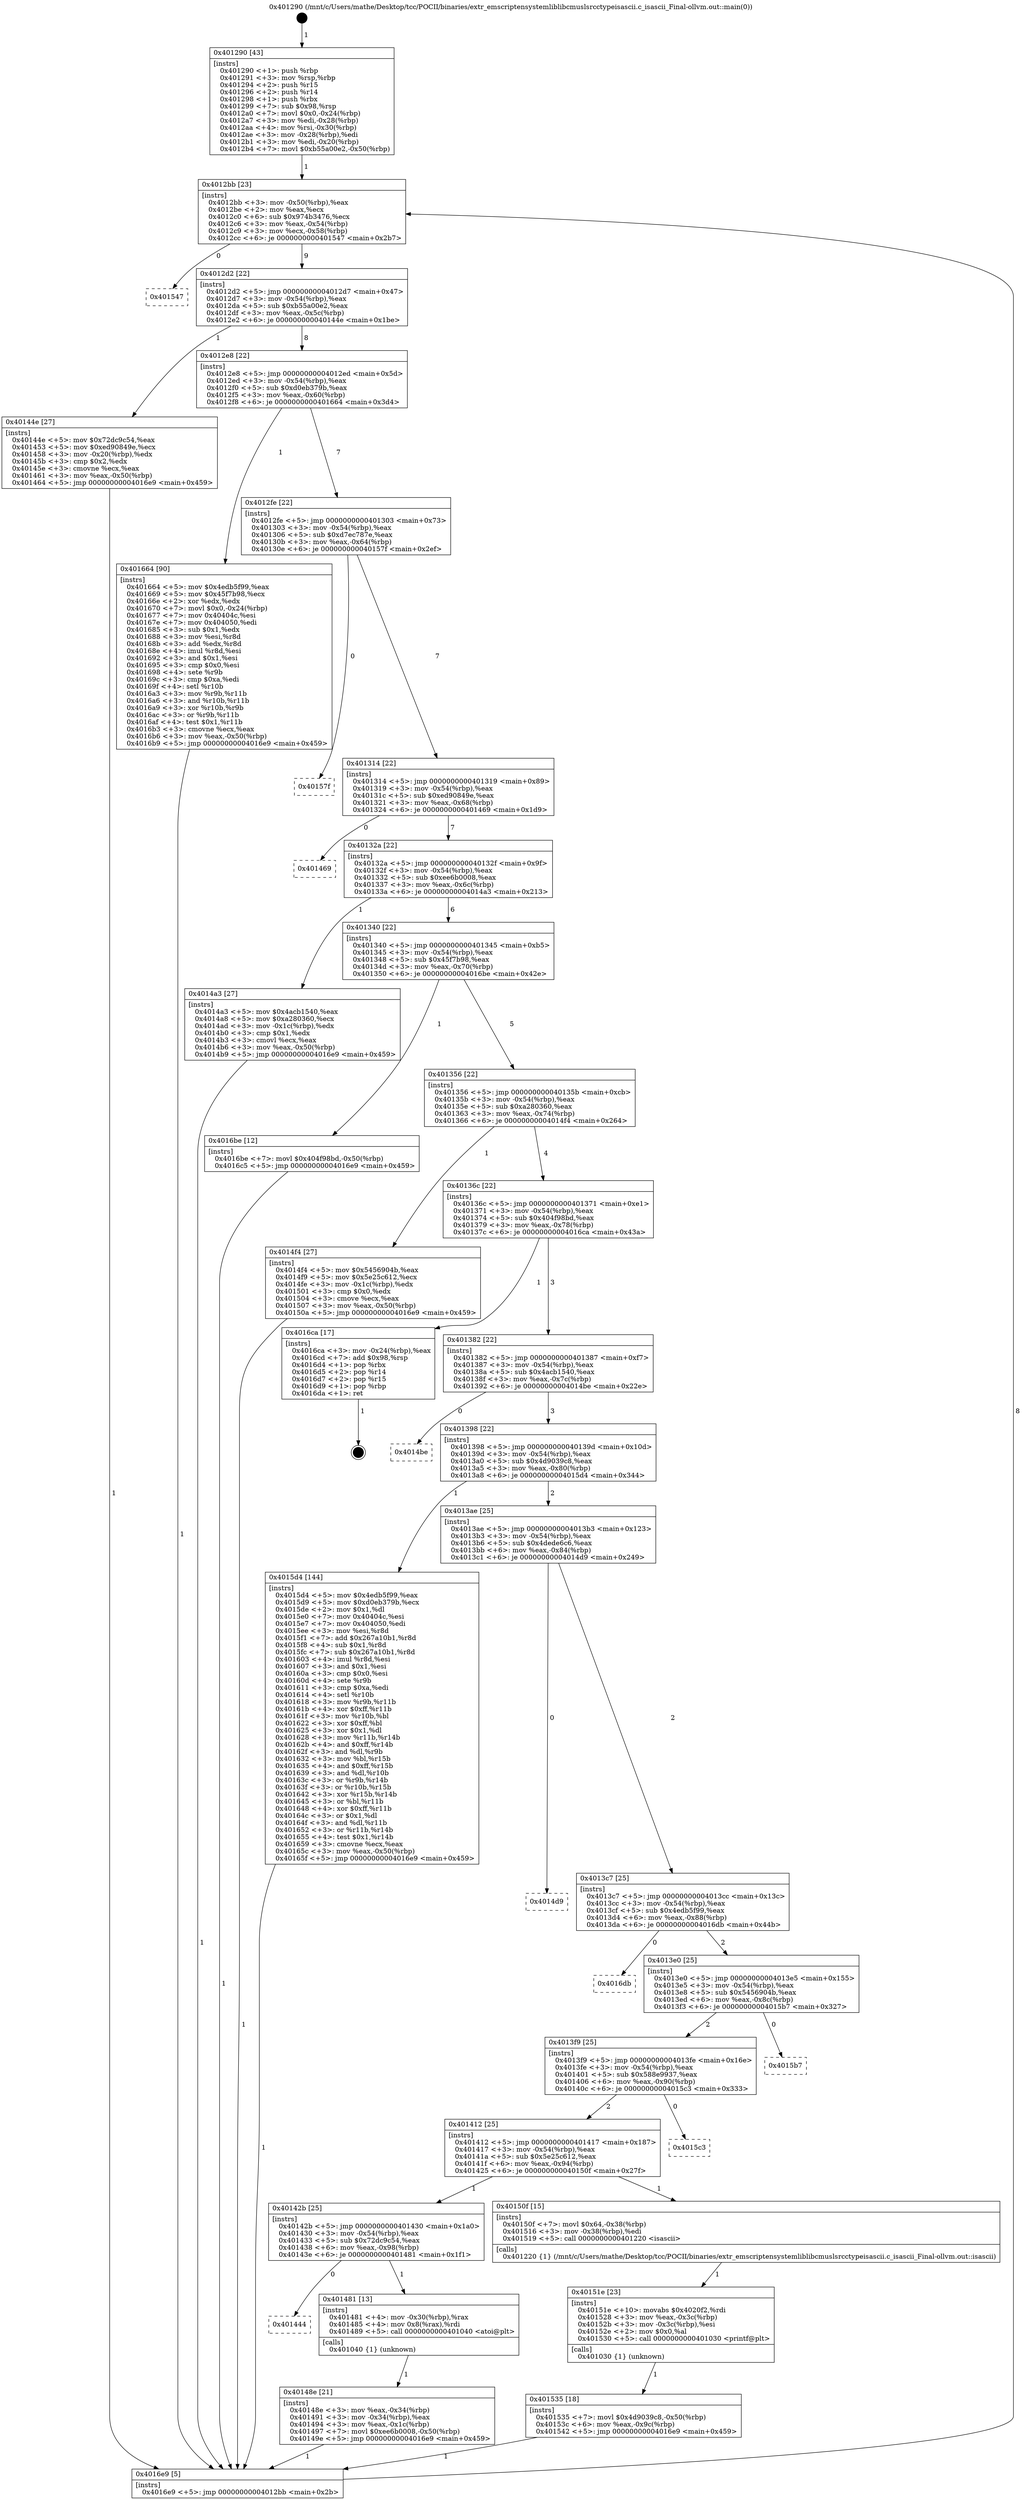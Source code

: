 digraph "0x401290" {
  label = "0x401290 (/mnt/c/Users/mathe/Desktop/tcc/POCII/binaries/extr_emscriptensystemliblibcmuslsrcctypeisascii.c_isascii_Final-ollvm.out::main(0))"
  labelloc = "t"
  node[shape=record]

  Entry [label="",width=0.3,height=0.3,shape=circle,fillcolor=black,style=filled]
  "0x4012bb" [label="{
     0x4012bb [23]\l
     | [instrs]\l
     &nbsp;&nbsp;0x4012bb \<+3\>: mov -0x50(%rbp),%eax\l
     &nbsp;&nbsp;0x4012be \<+2\>: mov %eax,%ecx\l
     &nbsp;&nbsp;0x4012c0 \<+6\>: sub $0x974b3476,%ecx\l
     &nbsp;&nbsp;0x4012c6 \<+3\>: mov %eax,-0x54(%rbp)\l
     &nbsp;&nbsp;0x4012c9 \<+3\>: mov %ecx,-0x58(%rbp)\l
     &nbsp;&nbsp;0x4012cc \<+6\>: je 0000000000401547 \<main+0x2b7\>\l
  }"]
  "0x401547" [label="{
     0x401547\l
  }", style=dashed]
  "0x4012d2" [label="{
     0x4012d2 [22]\l
     | [instrs]\l
     &nbsp;&nbsp;0x4012d2 \<+5\>: jmp 00000000004012d7 \<main+0x47\>\l
     &nbsp;&nbsp;0x4012d7 \<+3\>: mov -0x54(%rbp),%eax\l
     &nbsp;&nbsp;0x4012da \<+5\>: sub $0xb55a00e2,%eax\l
     &nbsp;&nbsp;0x4012df \<+3\>: mov %eax,-0x5c(%rbp)\l
     &nbsp;&nbsp;0x4012e2 \<+6\>: je 000000000040144e \<main+0x1be\>\l
  }"]
  Exit [label="",width=0.3,height=0.3,shape=circle,fillcolor=black,style=filled,peripheries=2]
  "0x40144e" [label="{
     0x40144e [27]\l
     | [instrs]\l
     &nbsp;&nbsp;0x40144e \<+5\>: mov $0x72dc9c54,%eax\l
     &nbsp;&nbsp;0x401453 \<+5\>: mov $0xed90849e,%ecx\l
     &nbsp;&nbsp;0x401458 \<+3\>: mov -0x20(%rbp),%edx\l
     &nbsp;&nbsp;0x40145b \<+3\>: cmp $0x2,%edx\l
     &nbsp;&nbsp;0x40145e \<+3\>: cmovne %ecx,%eax\l
     &nbsp;&nbsp;0x401461 \<+3\>: mov %eax,-0x50(%rbp)\l
     &nbsp;&nbsp;0x401464 \<+5\>: jmp 00000000004016e9 \<main+0x459\>\l
  }"]
  "0x4012e8" [label="{
     0x4012e8 [22]\l
     | [instrs]\l
     &nbsp;&nbsp;0x4012e8 \<+5\>: jmp 00000000004012ed \<main+0x5d\>\l
     &nbsp;&nbsp;0x4012ed \<+3\>: mov -0x54(%rbp),%eax\l
     &nbsp;&nbsp;0x4012f0 \<+5\>: sub $0xd0eb379b,%eax\l
     &nbsp;&nbsp;0x4012f5 \<+3\>: mov %eax,-0x60(%rbp)\l
     &nbsp;&nbsp;0x4012f8 \<+6\>: je 0000000000401664 \<main+0x3d4\>\l
  }"]
  "0x4016e9" [label="{
     0x4016e9 [5]\l
     | [instrs]\l
     &nbsp;&nbsp;0x4016e9 \<+5\>: jmp 00000000004012bb \<main+0x2b\>\l
  }"]
  "0x401290" [label="{
     0x401290 [43]\l
     | [instrs]\l
     &nbsp;&nbsp;0x401290 \<+1\>: push %rbp\l
     &nbsp;&nbsp;0x401291 \<+3\>: mov %rsp,%rbp\l
     &nbsp;&nbsp;0x401294 \<+2\>: push %r15\l
     &nbsp;&nbsp;0x401296 \<+2\>: push %r14\l
     &nbsp;&nbsp;0x401298 \<+1\>: push %rbx\l
     &nbsp;&nbsp;0x401299 \<+7\>: sub $0x98,%rsp\l
     &nbsp;&nbsp;0x4012a0 \<+7\>: movl $0x0,-0x24(%rbp)\l
     &nbsp;&nbsp;0x4012a7 \<+3\>: mov %edi,-0x28(%rbp)\l
     &nbsp;&nbsp;0x4012aa \<+4\>: mov %rsi,-0x30(%rbp)\l
     &nbsp;&nbsp;0x4012ae \<+3\>: mov -0x28(%rbp),%edi\l
     &nbsp;&nbsp;0x4012b1 \<+3\>: mov %edi,-0x20(%rbp)\l
     &nbsp;&nbsp;0x4012b4 \<+7\>: movl $0xb55a00e2,-0x50(%rbp)\l
  }"]
  "0x401535" [label="{
     0x401535 [18]\l
     | [instrs]\l
     &nbsp;&nbsp;0x401535 \<+7\>: movl $0x4d9039c8,-0x50(%rbp)\l
     &nbsp;&nbsp;0x40153c \<+6\>: mov %eax,-0x9c(%rbp)\l
     &nbsp;&nbsp;0x401542 \<+5\>: jmp 00000000004016e9 \<main+0x459\>\l
  }"]
  "0x401664" [label="{
     0x401664 [90]\l
     | [instrs]\l
     &nbsp;&nbsp;0x401664 \<+5\>: mov $0x4edb5f99,%eax\l
     &nbsp;&nbsp;0x401669 \<+5\>: mov $0x45f7b98,%ecx\l
     &nbsp;&nbsp;0x40166e \<+2\>: xor %edx,%edx\l
     &nbsp;&nbsp;0x401670 \<+7\>: movl $0x0,-0x24(%rbp)\l
     &nbsp;&nbsp;0x401677 \<+7\>: mov 0x40404c,%esi\l
     &nbsp;&nbsp;0x40167e \<+7\>: mov 0x404050,%edi\l
     &nbsp;&nbsp;0x401685 \<+3\>: sub $0x1,%edx\l
     &nbsp;&nbsp;0x401688 \<+3\>: mov %esi,%r8d\l
     &nbsp;&nbsp;0x40168b \<+3\>: add %edx,%r8d\l
     &nbsp;&nbsp;0x40168e \<+4\>: imul %r8d,%esi\l
     &nbsp;&nbsp;0x401692 \<+3\>: and $0x1,%esi\l
     &nbsp;&nbsp;0x401695 \<+3\>: cmp $0x0,%esi\l
     &nbsp;&nbsp;0x401698 \<+4\>: sete %r9b\l
     &nbsp;&nbsp;0x40169c \<+3\>: cmp $0xa,%edi\l
     &nbsp;&nbsp;0x40169f \<+4\>: setl %r10b\l
     &nbsp;&nbsp;0x4016a3 \<+3\>: mov %r9b,%r11b\l
     &nbsp;&nbsp;0x4016a6 \<+3\>: and %r10b,%r11b\l
     &nbsp;&nbsp;0x4016a9 \<+3\>: xor %r10b,%r9b\l
     &nbsp;&nbsp;0x4016ac \<+3\>: or %r9b,%r11b\l
     &nbsp;&nbsp;0x4016af \<+4\>: test $0x1,%r11b\l
     &nbsp;&nbsp;0x4016b3 \<+3\>: cmovne %ecx,%eax\l
     &nbsp;&nbsp;0x4016b6 \<+3\>: mov %eax,-0x50(%rbp)\l
     &nbsp;&nbsp;0x4016b9 \<+5\>: jmp 00000000004016e9 \<main+0x459\>\l
  }"]
  "0x4012fe" [label="{
     0x4012fe [22]\l
     | [instrs]\l
     &nbsp;&nbsp;0x4012fe \<+5\>: jmp 0000000000401303 \<main+0x73\>\l
     &nbsp;&nbsp;0x401303 \<+3\>: mov -0x54(%rbp),%eax\l
     &nbsp;&nbsp;0x401306 \<+5\>: sub $0xd7ec787e,%eax\l
     &nbsp;&nbsp;0x40130b \<+3\>: mov %eax,-0x64(%rbp)\l
     &nbsp;&nbsp;0x40130e \<+6\>: je 000000000040157f \<main+0x2ef\>\l
  }"]
  "0x40151e" [label="{
     0x40151e [23]\l
     | [instrs]\l
     &nbsp;&nbsp;0x40151e \<+10\>: movabs $0x4020f2,%rdi\l
     &nbsp;&nbsp;0x401528 \<+3\>: mov %eax,-0x3c(%rbp)\l
     &nbsp;&nbsp;0x40152b \<+3\>: mov -0x3c(%rbp),%esi\l
     &nbsp;&nbsp;0x40152e \<+2\>: mov $0x0,%al\l
     &nbsp;&nbsp;0x401530 \<+5\>: call 0000000000401030 \<printf@plt\>\l
     | [calls]\l
     &nbsp;&nbsp;0x401030 \{1\} (unknown)\l
  }"]
  "0x40157f" [label="{
     0x40157f\l
  }", style=dashed]
  "0x401314" [label="{
     0x401314 [22]\l
     | [instrs]\l
     &nbsp;&nbsp;0x401314 \<+5\>: jmp 0000000000401319 \<main+0x89\>\l
     &nbsp;&nbsp;0x401319 \<+3\>: mov -0x54(%rbp),%eax\l
     &nbsp;&nbsp;0x40131c \<+5\>: sub $0xed90849e,%eax\l
     &nbsp;&nbsp;0x401321 \<+3\>: mov %eax,-0x68(%rbp)\l
     &nbsp;&nbsp;0x401324 \<+6\>: je 0000000000401469 \<main+0x1d9\>\l
  }"]
  "0x40148e" [label="{
     0x40148e [21]\l
     | [instrs]\l
     &nbsp;&nbsp;0x40148e \<+3\>: mov %eax,-0x34(%rbp)\l
     &nbsp;&nbsp;0x401491 \<+3\>: mov -0x34(%rbp),%eax\l
     &nbsp;&nbsp;0x401494 \<+3\>: mov %eax,-0x1c(%rbp)\l
     &nbsp;&nbsp;0x401497 \<+7\>: movl $0xee6b0008,-0x50(%rbp)\l
     &nbsp;&nbsp;0x40149e \<+5\>: jmp 00000000004016e9 \<main+0x459\>\l
  }"]
  "0x401469" [label="{
     0x401469\l
  }", style=dashed]
  "0x40132a" [label="{
     0x40132a [22]\l
     | [instrs]\l
     &nbsp;&nbsp;0x40132a \<+5\>: jmp 000000000040132f \<main+0x9f\>\l
     &nbsp;&nbsp;0x40132f \<+3\>: mov -0x54(%rbp),%eax\l
     &nbsp;&nbsp;0x401332 \<+5\>: sub $0xee6b0008,%eax\l
     &nbsp;&nbsp;0x401337 \<+3\>: mov %eax,-0x6c(%rbp)\l
     &nbsp;&nbsp;0x40133a \<+6\>: je 00000000004014a3 \<main+0x213\>\l
  }"]
  "0x401444" [label="{
     0x401444\l
  }", style=dashed]
  "0x4014a3" [label="{
     0x4014a3 [27]\l
     | [instrs]\l
     &nbsp;&nbsp;0x4014a3 \<+5\>: mov $0x4acb1540,%eax\l
     &nbsp;&nbsp;0x4014a8 \<+5\>: mov $0xa280360,%ecx\l
     &nbsp;&nbsp;0x4014ad \<+3\>: mov -0x1c(%rbp),%edx\l
     &nbsp;&nbsp;0x4014b0 \<+3\>: cmp $0x1,%edx\l
     &nbsp;&nbsp;0x4014b3 \<+3\>: cmovl %ecx,%eax\l
     &nbsp;&nbsp;0x4014b6 \<+3\>: mov %eax,-0x50(%rbp)\l
     &nbsp;&nbsp;0x4014b9 \<+5\>: jmp 00000000004016e9 \<main+0x459\>\l
  }"]
  "0x401340" [label="{
     0x401340 [22]\l
     | [instrs]\l
     &nbsp;&nbsp;0x401340 \<+5\>: jmp 0000000000401345 \<main+0xb5\>\l
     &nbsp;&nbsp;0x401345 \<+3\>: mov -0x54(%rbp),%eax\l
     &nbsp;&nbsp;0x401348 \<+5\>: sub $0x45f7b98,%eax\l
     &nbsp;&nbsp;0x40134d \<+3\>: mov %eax,-0x70(%rbp)\l
     &nbsp;&nbsp;0x401350 \<+6\>: je 00000000004016be \<main+0x42e\>\l
  }"]
  "0x401481" [label="{
     0x401481 [13]\l
     | [instrs]\l
     &nbsp;&nbsp;0x401481 \<+4\>: mov -0x30(%rbp),%rax\l
     &nbsp;&nbsp;0x401485 \<+4\>: mov 0x8(%rax),%rdi\l
     &nbsp;&nbsp;0x401489 \<+5\>: call 0000000000401040 \<atoi@plt\>\l
     | [calls]\l
     &nbsp;&nbsp;0x401040 \{1\} (unknown)\l
  }"]
  "0x4016be" [label="{
     0x4016be [12]\l
     | [instrs]\l
     &nbsp;&nbsp;0x4016be \<+7\>: movl $0x404f98bd,-0x50(%rbp)\l
     &nbsp;&nbsp;0x4016c5 \<+5\>: jmp 00000000004016e9 \<main+0x459\>\l
  }"]
  "0x401356" [label="{
     0x401356 [22]\l
     | [instrs]\l
     &nbsp;&nbsp;0x401356 \<+5\>: jmp 000000000040135b \<main+0xcb\>\l
     &nbsp;&nbsp;0x40135b \<+3\>: mov -0x54(%rbp),%eax\l
     &nbsp;&nbsp;0x40135e \<+5\>: sub $0xa280360,%eax\l
     &nbsp;&nbsp;0x401363 \<+3\>: mov %eax,-0x74(%rbp)\l
     &nbsp;&nbsp;0x401366 \<+6\>: je 00000000004014f4 \<main+0x264\>\l
  }"]
  "0x40142b" [label="{
     0x40142b [25]\l
     | [instrs]\l
     &nbsp;&nbsp;0x40142b \<+5\>: jmp 0000000000401430 \<main+0x1a0\>\l
     &nbsp;&nbsp;0x401430 \<+3\>: mov -0x54(%rbp),%eax\l
     &nbsp;&nbsp;0x401433 \<+5\>: sub $0x72dc9c54,%eax\l
     &nbsp;&nbsp;0x401438 \<+6\>: mov %eax,-0x98(%rbp)\l
     &nbsp;&nbsp;0x40143e \<+6\>: je 0000000000401481 \<main+0x1f1\>\l
  }"]
  "0x4014f4" [label="{
     0x4014f4 [27]\l
     | [instrs]\l
     &nbsp;&nbsp;0x4014f4 \<+5\>: mov $0x5456904b,%eax\l
     &nbsp;&nbsp;0x4014f9 \<+5\>: mov $0x5e25c612,%ecx\l
     &nbsp;&nbsp;0x4014fe \<+3\>: mov -0x1c(%rbp),%edx\l
     &nbsp;&nbsp;0x401501 \<+3\>: cmp $0x0,%edx\l
     &nbsp;&nbsp;0x401504 \<+3\>: cmove %ecx,%eax\l
     &nbsp;&nbsp;0x401507 \<+3\>: mov %eax,-0x50(%rbp)\l
     &nbsp;&nbsp;0x40150a \<+5\>: jmp 00000000004016e9 \<main+0x459\>\l
  }"]
  "0x40136c" [label="{
     0x40136c [22]\l
     | [instrs]\l
     &nbsp;&nbsp;0x40136c \<+5\>: jmp 0000000000401371 \<main+0xe1\>\l
     &nbsp;&nbsp;0x401371 \<+3\>: mov -0x54(%rbp),%eax\l
     &nbsp;&nbsp;0x401374 \<+5\>: sub $0x404f98bd,%eax\l
     &nbsp;&nbsp;0x401379 \<+3\>: mov %eax,-0x78(%rbp)\l
     &nbsp;&nbsp;0x40137c \<+6\>: je 00000000004016ca \<main+0x43a\>\l
  }"]
  "0x40150f" [label="{
     0x40150f [15]\l
     | [instrs]\l
     &nbsp;&nbsp;0x40150f \<+7\>: movl $0x64,-0x38(%rbp)\l
     &nbsp;&nbsp;0x401516 \<+3\>: mov -0x38(%rbp),%edi\l
     &nbsp;&nbsp;0x401519 \<+5\>: call 0000000000401220 \<isascii\>\l
     | [calls]\l
     &nbsp;&nbsp;0x401220 \{1\} (/mnt/c/Users/mathe/Desktop/tcc/POCII/binaries/extr_emscriptensystemliblibcmuslsrcctypeisascii.c_isascii_Final-ollvm.out::isascii)\l
  }"]
  "0x4016ca" [label="{
     0x4016ca [17]\l
     | [instrs]\l
     &nbsp;&nbsp;0x4016ca \<+3\>: mov -0x24(%rbp),%eax\l
     &nbsp;&nbsp;0x4016cd \<+7\>: add $0x98,%rsp\l
     &nbsp;&nbsp;0x4016d4 \<+1\>: pop %rbx\l
     &nbsp;&nbsp;0x4016d5 \<+2\>: pop %r14\l
     &nbsp;&nbsp;0x4016d7 \<+2\>: pop %r15\l
     &nbsp;&nbsp;0x4016d9 \<+1\>: pop %rbp\l
     &nbsp;&nbsp;0x4016da \<+1\>: ret\l
  }"]
  "0x401382" [label="{
     0x401382 [22]\l
     | [instrs]\l
     &nbsp;&nbsp;0x401382 \<+5\>: jmp 0000000000401387 \<main+0xf7\>\l
     &nbsp;&nbsp;0x401387 \<+3\>: mov -0x54(%rbp),%eax\l
     &nbsp;&nbsp;0x40138a \<+5\>: sub $0x4acb1540,%eax\l
     &nbsp;&nbsp;0x40138f \<+3\>: mov %eax,-0x7c(%rbp)\l
     &nbsp;&nbsp;0x401392 \<+6\>: je 00000000004014be \<main+0x22e\>\l
  }"]
  "0x401412" [label="{
     0x401412 [25]\l
     | [instrs]\l
     &nbsp;&nbsp;0x401412 \<+5\>: jmp 0000000000401417 \<main+0x187\>\l
     &nbsp;&nbsp;0x401417 \<+3\>: mov -0x54(%rbp),%eax\l
     &nbsp;&nbsp;0x40141a \<+5\>: sub $0x5e25c612,%eax\l
     &nbsp;&nbsp;0x40141f \<+6\>: mov %eax,-0x94(%rbp)\l
     &nbsp;&nbsp;0x401425 \<+6\>: je 000000000040150f \<main+0x27f\>\l
  }"]
  "0x4014be" [label="{
     0x4014be\l
  }", style=dashed]
  "0x401398" [label="{
     0x401398 [22]\l
     | [instrs]\l
     &nbsp;&nbsp;0x401398 \<+5\>: jmp 000000000040139d \<main+0x10d\>\l
     &nbsp;&nbsp;0x40139d \<+3\>: mov -0x54(%rbp),%eax\l
     &nbsp;&nbsp;0x4013a0 \<+5\>: sub $0x4d9039c8,%eax\l
     &nbsp;&nbsp;0x4013a5 \<+3\>: mov %eax,-0x80(%rbp)\l
     &nbsp;&nbsp;0x4013a8 \<+6\>: je 00000000004015d4 \<main+0x344\>\l
  }"]
  "0x4015c3" [label="{
     0x4015c3\l
  }", style=dashed]
  "0x4015d4" [label="{
     0x4015d4 [144]\l
     | [instrs]\l
     &nbsp;&nbsp;0x4015d4 \<+5\>: mov $0x4edb5f99,%eax\l
     &nbsp;&nbsp;0x4015d9 \<+5\>: mov $0xd0eb379b,%ecx\l
     &nbsp;&nbsp;0x4015de \<+2\>: mov $0x1,%dl\l
     &nbsp;&nbsp;0x4015e0 \<+7\>: mov 0x40404c,%esi\l
     &nbsp;&nbsp;0x4015e7 \<+7\>: mov 0x404050,%edi\l
     &nbsp;&nbsp;0x4015ee \<+3\>: mov %esi,%r8d\l
     &nbsp;&nbsp;0x4015f1 \<+7\>: add $0x267a10b1,%r8d\l
     &nbsp;&nbsp;0x4015f8 \<+4\>: sub $0x1,%r8d\l
     &nbsp;&nbsp;0x4015fc \<+7\>: sub $0x267a10b1,%r8d\l
     &nbsp;&nbsp;0x401603 \<+4\>: imul %r8d,%esi\l
     &nbsp;&nbsp;0x401607 \<+3\>: and $0x1,%esi\l
     &nbsp;&nbsp;0x40160a \<+3\>: cmp $0x0,%esi\l
     &nbsp;&nbsp;0x40160d \<+4\>: sete %r9b\l
     &nbsp;&nbsp;0x401611 \<+3\>: cmp $0xa,%edi\l
     &nbsp;&nbsp;0x401614 \<+4\>: setl %r10b\l
     &nbsp;&nbsp;0x401618 \<+3\>: mov %r9b,%r11b\l
     &nbsp;&nbsp;0x40161b \<+4\>: xor $0xff,%r11b\l
     &nbsp;&nbsp;0x40161f \<+3\>: mov %r10b,%bl\l
     &nbsp;&nbsp;0x401622 \<+3\>: xor $0xff,%bl\l
     &nbsp;&nbsp;0x401625 \<+3\>: xor $0x1,%dl\l
     &nbsp;&nbsp;0x401628 \<+3\>: mov %r11b,%r14b\l
     &nbsp;&nbsp;0x40162b \<+4\>: and $0xff,%r14b\l
     &nbsp;&nbsp;0x40162f \<+3\>: and %dl,%r9b\l
     &nbsp;&nbsp;0x401632 \<+3\>: mov %bl,%r15b\l
     &nbsp;&nbsp;0x401635 \<+4\>: and $0xff,%r15b\l
     &nbsp;&nbsp;0x401639 \<+3\>: and %dl,%r10b\l
     &nbsp;&nbsp;0x40163c \<+3\>: or %r9b,%r14b\l
     &nbsp;&nbsp;0x40163f \<+3\>: or %r10b,%r15b\l
     &nbsp;&nbsp;0x401642 \<+3\>: xor %r15b,%r14b\l
     &nbsp;&nbsp;0x401645 \<+3\>: or %bl,%r11b\l
     &nbsp;&nbsp;0x401648 \<+4\>: xor $0xff,%r11b\l
     &nbsp;&nbsp;0x40164c \<+3\>: or $0x1,%dl\l
     &nbsp;&nbsp;0x40164f \<+3\>: and %dl,%r11b\l
     &nbsp;&nbsp;0x401652 \<+3\>: or %r11b,%r14b\l
     &nbsp;&nbsp;0x401655 \<+4\>: test $0x1,%r14b\l
     &nbsp;&nbsp;0x401659 \<+3\>: cmovne %ecx,%eax\l
     &nbsp;&nbsp;0x40165c \<+3\>: mov %eax,-0x50(%rbp)\l
     &nbsp;&nbsp;0x40165f \<+5\>: jmp 00000000004016e9 \<main+0x459\>\l
  }"]
  "0x4013ae" [label="{
     0x4013ae [25]\l
     | [instrs]\l
     &nbsp;&nbsp;0x4013ae \<+5\>: jmp 00000000004013b3 \<main+0x123\>\l
     &nbsp;&nbsp;0x4013b3 \<+3\>: mov -0x54(%rbp),%eax\l
     &nbsp;&nbsp;0x4013b6 \<+5\>: sub $0x4dede6c6,%eax\l
     &nbsp;&nbsp;0x4013bb \<+6\>: mov %eax,-0x84(%rbp)\l
     &nbsp;&nbsp;0x4013c1 \<+6\>: je 00000000004014d9 \<main+0x249\>\l
  }"]
  "0x4013f9" [label="{
     0x4013f9 [25]\l
     | [instrs]\l
     &nbsp;&nbsp;0x4013f9 \<+5\>: jmp 00000000004013fe \<main+0x16e\>\l
     &nbsp;&nbsp;0x4013fe \<+3\>: mov -0x54(%rbp),%eax\l
     &nbsp;&nbsp;0x401401 \<+5\>: sub $0x588e9937,%eax\l
     &nbsp;&nbsp;0x401406 \<+6\>: mov %eax,-0x90(%rbp)\l
     &nbsp;&nbsp;0x40140c \<+6\>: je 00000000004015c3 \<main+0x333\>\l
  }"]
  "0x4014d9" [label="{
     0x4014d9\l
  }", style=dashed]
  "0x4013c7" [label="{
     0x4013c7 [25]\l
     | [instrs]\l
     &nbsp;&nbsp;0x4013c7 \<+5\>: jmp 00000000004013cc \<main+0x13c\>\l
     &nbsp;&nbsp;0x4013cc \<+3\>: mov -0x54(%rbp),%eax\l
     &nbsp;&nbsp;0x4013cf \<+5\>: sub $0x4edb5f99,%eax\l
     &nbsp;&nbsp;0x4013d4 \<+6\>: mov %eax,-0x88(%rbp)\l
     &nbsp;&nbsp;0x4013da \<+6\>: je 00000000004016db \<main+0x44b\>\l
  }"]
  "0x4015b7" [label="{
     0x4015b7\l
  }", style=dashed]
  "0x4016db" [label="{
     0x4016db\l
  }", style=dashed]
  "0x4013e0" [label="{
     0x4013e0 [25]\l
     | [instrs]\l
     &nbsp;&nbsp;0x4013e0 \<+5\>: jmp 00000000004013e5 \<main+0x155\>\l
     &nbsp;&nbsp;0x4013e5 \<+3\>: mov -0x54(%rbp),%eax\l
     &nbsp;&nbsp;0x4013e8 \<+5\>: sub $0x5456904b,%eax\l
     &nbsp;&nbsp;0x4013ed \<+6\>: mov %eax,-0x8c(%rbp)\l
     &nbsp;&nbsp;0x4013f3 \<+6\>: je 00000000004015b7 \<main+0x327\>\l
  }"]
  Entry -> "0x401290" [label=" 1"]
  "0x4012bb" -> "0x401547" [label=" 0"]
  "0x4012bb" -> "0x4012d2" [label=" 9"]
  "0x4016ca" -> Exit [label=" 1"]
  "0x4012d2" -> "0x40144e" [label=" 1"]
  "0x4012d2" -> "0x4012e8" [label=" 8"]
  "0x40144e" -> "0x4016e9" [label=" 1"]
  "0x401290" -> "0x4012bb" [label=" 1"]
  "0x4016e9" -> "0x4012bb" [label=" 8"]
  "0x4016be" -> "0x4016e9" [label=" 1"]
  "0x4012e8" -> "0x401664" [label=" 1"]
  "0x4012e8" -> "0x4012fe" [label=" 7"]
  "0x401664" -> "0x4016e9" [label=" 1"]
  "0x4012fe" -> "0x40157f" [label=" 0"]
  "0x4012fe" -> "0x401314" [label=" 7"]
  "0x4015d4" -> "0x4016e9" [label=" 1"]
  "0x401314" -> "0x401469" [label=" 0"]
  "0x401314" -> "0x40132a" [label=" 7"]
  "0x401535" -> "0x4016e9" [label=" 1"]
  "0x40132a" -> "0x4014a3" [label=" 1"]
  "0x40132a" -> "0x401340" [label=" 6"]
  "0x40151e" -> "0x401535" [label=" 1"]
  "0x401340" -> "0x4016be" [label=" 1"]
  "0x401340" -> "0x401356" [label=" 5"]
  "0x40150f" -> "0x40151e" [label=" 1"]
  "0x401356" -> "0x4014f4" [label=" 1"]
  "0x401356" -> "0x40136c" [label=" 4"]
  "0x4014a3" -> "0x4016e9" [label=" 1"]
  "0x40136c" -> "0x4016ca" [label=" 1"]
  "0x40136c" -> "0x401382" [label=" 3"]
  "0x40148e" -> "0x4016e9" [label=" 1"]
  "0x401382" -> "0x4014be" [label=" 0"]
  "0x401382" -> "0x401398" [label=" 3"]
  "0x40142b" -> "0x401444" [label=" 0"]
  "0x401398" -> "0x4015d4" [label=" 1"]
  "0x401398" -> "0x4013ae" [label=" 2"]
  "0x40142b" -> "0x401481" [label=" 1"]
  "0x4013ae" -> "0x4014d9" [label=" 0"]
  "0x4013ae" -> "0x4013c7" [label=" 2"]
  "0x401412" -> "0x40142b" [label=" 1"]
  "0x4013c7" -> "0x4016db" [label=" 0"]
  "0x4013c7" -> "0x4013e0" [label=" 2"]
  "0x401412" -> "0x40150f" [label=" 1"]
  "0x4013e0" -> "0x4015b7" [label=" 0"]
  "0x4013e0" -> "0x4013f9" [label=" 2"]
  "0x4014f4" -> "0x4016e9" [label=" 1"]
  "0x4013f9" -> "0x4015c3" [label=" 0"]
  "0x4013f9" -> "0x401412" [label=" 2"]
  "0x401481" -> "0x40148e" [label=" 1"]
}
